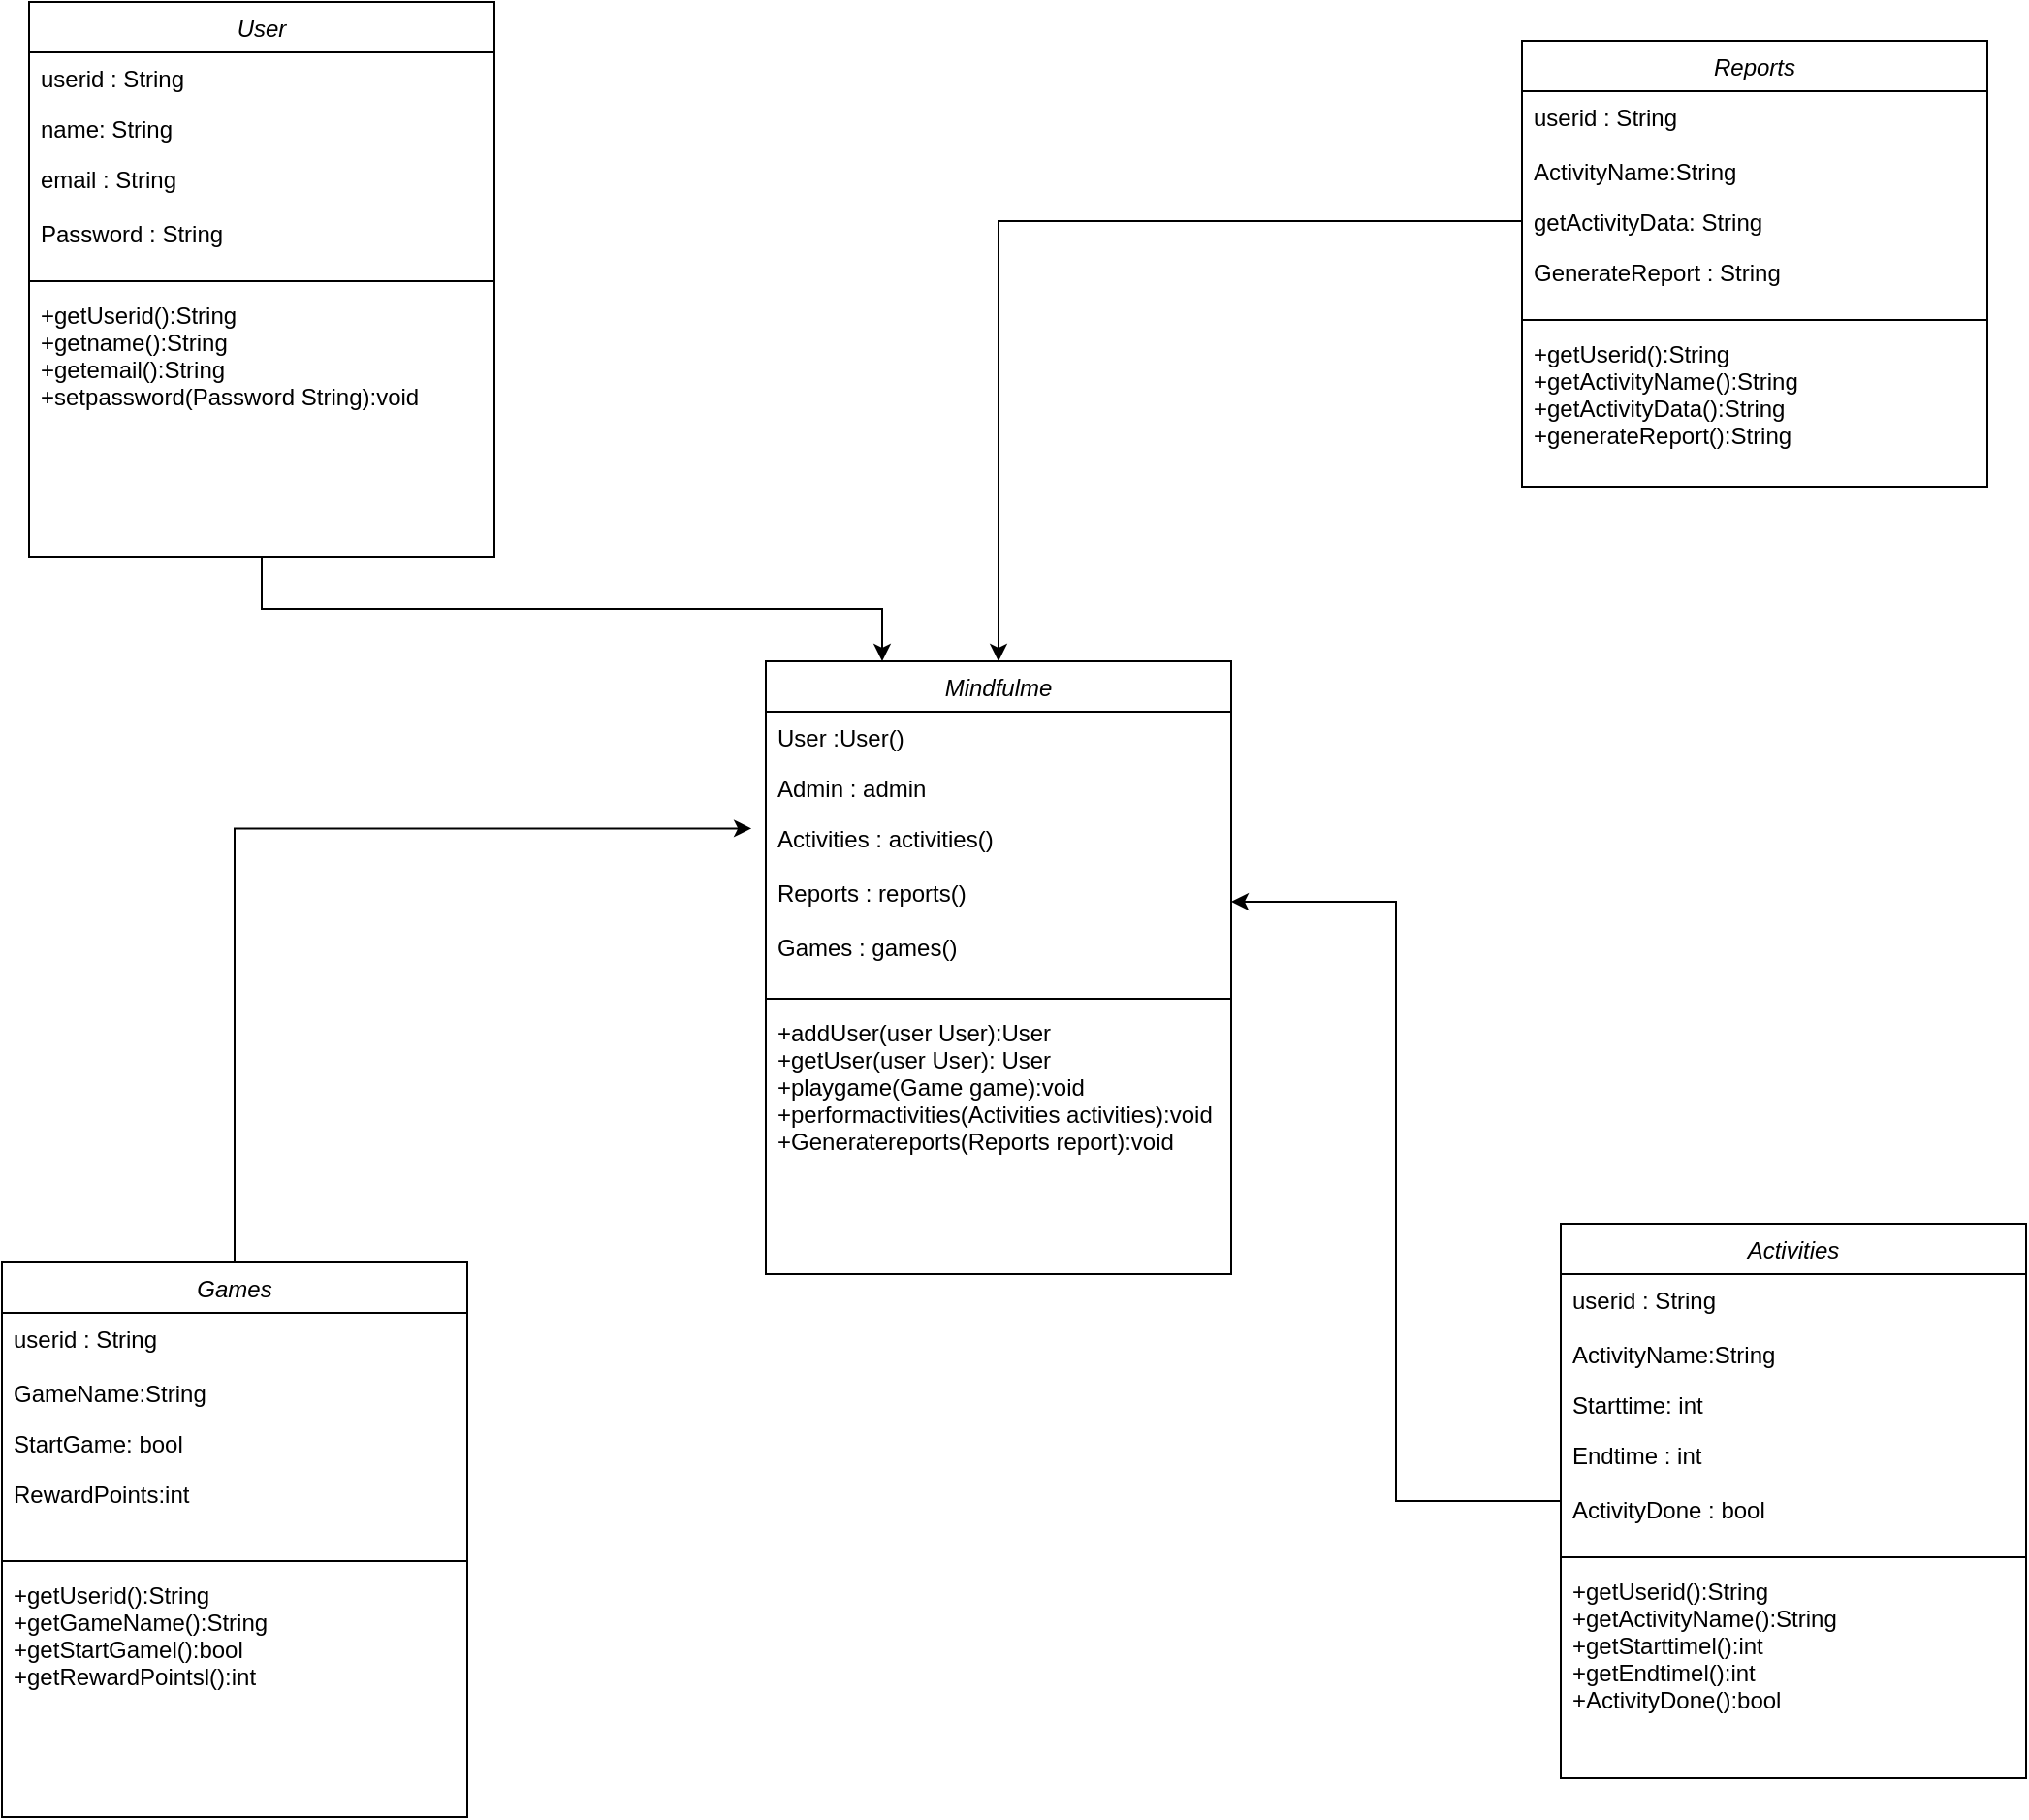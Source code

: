 <mxfile version="24.0.5" type="device">
  <diagram id="C5RBs43oDa-KdzZeNtuy" name="Page-1">
    <mxGraphModel dx="3122" dy="2133" grid="1" gridSize="10" guides="1" tooltips="1" connect="1" arrows="1" fold="1" page="1" pageScale="1" pageWidth="827" pageHeight="1169" math="0" shadow="0">
      <root>
        <mxCell id="WIyWlLk6GJQsqaUBKTNV-0" />
        <mxCell id="WIyWlLk6GJQsqaUBKTNV-1" parent="WIyWlLk6GJQsqaUBKTNV-0" />
        <mxCell id="zkfFHV4jXpPFQw0GAbJ--0" value="Mindfulme" style="swimlane;fontStyle=2;align=center;verticalAlign=top;childLayout=stackLayout;horizontal=1;startSize=26;horizontalStack=0;resizeParent=1;resizeLast=0;collapsible=1;marginBottom=0;rounded=0;shadow=0;strokeWidth=1;" parent="WIyWlLk6GJQsqaUBKTNV-1" vertex="1">
          <mxGeometry x="-140" y="170" width="240" height="316" as="geometry">
            <mxRectangle x="230" y="140" width="160" height="26" as="alternateBounds" />
          </mxGeometry>
        </mxCell>
        <mxCell id="zkfFHV4jXpPFQw0GAbJ--1" value="User :User()" style="text;align=left;verticalAlign=top;spacingLeft=4;spacingRight=4;overflow=hidden;rotatable=0;points=[[0,0.5],[1,0.5]];portConstraint=eastwest;" parent="zkfFHV4jXpPFQw0GAbJ--0" vertex="1">
          <mxGeometry y="26" width="240" height="26" as="geometry" />
        </mxCell>
        <mxCell id="zkfFHV4jXpPFQw0GAbJ--2" value="Admin : admin" style="text;align=left;verticalAlign=top;spacingLeft=4;spacingRight=4;overflow=hidden;rotatable=0;points=[[0,0.5],[1,0.5]];portConstraint=eastwest;rounded=0;shadow=0;html=0;" parent="zkfFHV4jXpPFQw0GAbJ--0" vertex="1">
          <mxGeometry y="52" width="240" height="26" as="geometry" />
        </mxCell>
        <mxCell id="zkfFHV4jXpPFQw0GAbJ--3" value="Activities : activities()&#xa;&#xa;Reports : reports()&#xa;&#xa;Games : games()" style="text;align=left;verticalAlign=top;spacingLeft=4;spacingRight=4;overflow=hidden;rotatable=0;points=[[0,0.5],[1,0.5]];portConstraint=eastwest;rounded=0;shadow=0;html=0;" parent="zkfFHV4jXpPFQw0GAbJ--0" vertex="1">
          <mxGeometry y="78" width="240" height="92" as="geometry" />
        </mxCell>
        <mxCell id="zkfFHV4jXpPFQw0GAbJ--4" value="" style="line;html=1;strokeWidth=1;align=left;verticalAlign=middle;spacingTop=-1;spacingLeft=3;spacingRight=3;rotatable=0;labelPosition=right;points=[];portConstraint=eastwest;" parent="zkfFHV4jXpPFQw0GAbJ--0" vertex="1">
          <mxGeometry y="170" width="240" height="8" as="geometry" />
        </mxCell>
        <mxCell id="zkfFHV4jXpPFQw0GAbJ--5" value="+addUser(user User):User&#xa;+getUser(user User): User&#xa;+playgame(Game game):void&#xa;+performactivities(Activities activities):void&#xa;+Generatereports(Reports report):void&#xa;" style="text;align=left;verticalAlign=top;spacingLeft=4;spacingRight=4;overflow=hidden;rotatable=0;points=[[0,0.5],[1,0.5]];portConstraint=eastwest;" parent="zkfFHV4jXpPFQw0GAbJ--0" vertex="1">
          <mxGeometry y="178" width="240" height="138" as="geometry" />
        </mxCell>
        <mxCell id="QnXUooYdUZ5uBsBrw2qe-52" style="edgeStyle=orthogonalEdgeStyle;rounded=0;orthogonalLoop=1;jettySize=auto;html=1;exitX=0.5;exitY=1;exitDx=0;exitDy=0;entryX=0.25;entryY=0;entryDx=0;entryDy=0;" edge="1" parent="WIyWlLk6GJQsqaUBKTNV-1" source="QnXUooYdUZ5uBsBrw2qe-4" target="zkfFHV4jXpPFQw0GAbJ--0">
          <mxGeometry relative="1" as="geometry" />
        </mxCell>
        <mxCell id="QnXUooYdUZ5uBsBrw2qe-4" value="User" style="swimlane;fontStyle=2;align=center;verticalAlign=top;childLayout=stackLayout;horizontal=1;startSize=26;horizontalStack=0;resizeParent=1;resizeLast=0;collapsible=1;marginBottom=0;rounded=0;shadow=0;strokeWidth=1;" vertex="1" parent="WIyWlLk6GJQsqaUBKTNV-1">
          <mxGeometry x="-520" y="-170" width="240" height="286" as="geometry">
            <mxRectangle x="230" y="140" width="160" height="26" as="alternateBounds" />
          </mxGeometry>
        </mxCell>
        <mxCell id="QnXUooYdUZ5uBsBrw2qe-5" value="userid : String" style="text;align=left;verticalAlign=top;spacingLeft=4;spacingRight=4;overflow=hidden;rotatable=0;points=[[0,0.5],[1,0.5]];portConstraint=eastwest;" vertex="1" parent="QnXUooYdUZ5uBsBrw2qe-4">
          <mxGeometry y="26" width="240" height="26" as="geometry" />
        </mxCell>
        <mxCell id="QnXUooYdUZ5uBsBrw2qe-6" value="name: String" style="text;align=left;verticalAlign=top;spacingLeft=4;spacingRight=4;overflow=hidden;rotatable=0;points=[[0,0.5],[1,0.5]];portConstraint=eastwest;rounded=0;shadow=0;html=0;" vertex="1" parent="QnXUooYdUZ5uBsBrw2qe-4">
          <mxGeometry y="52" width="240" height="26" as="geometry" />
        </mxCell>
        <mxCell id="QnXUooYdUZ5uBsBrw2qe-7" value="email : String&#xa;&#xa;Password : String&#xa;" style="text;align=left;verticalAlign=top;spacingLeft=4;spacingRight=4;overflow=hidden;rotatable=0;points=[[0,0.5],[1,0.5]];portConstraint=eastwest;rounded=0;shadow=0;html=0;" vertex="1" parent="QnXUooYdUZ5uBsBrw2qe-4">
          <mxGeometry y="78" width="240" height="62" as="geometry" />
        </mxCell>
        <mxCell id="QnXUooYdUZ5uBsBrw2qe-8" value="" style="line;html=1;strokeWidth=1;align=left;verticalAlign=middle;spacingTop=-1;spacingLeft=3;spacingRight=3;rotatable=0;labelPosition=right;points=[];portConstraint=eastwest;" vertex="1" parent="QnXUooYdUZ5uBsBrw2qe-4">
          <mxGeometry y="140" width="240" height="8" as="geometry" />
        </mxCell>
        <mxCell id="QnXUooYdUZ5uBsBrw2qe-9" value="+getUserid():String&#xa;+getname():String&#xa;+getemail():String&#xa;+setpassword(Password String):void&#xa;&#xa;&#xa;&#xa;&#xa;" style="text;align=left;verticalAlign=top;spacingLeft=4;spacingRight=4;overflow=hidden;rotatable=0;points=[[0,0.5],[1,0.5]];portConstraint=eastwest;" vertex="1" parent="QnXUooYdUZ5uBsBrw2qe-4">
          <mxGeometry y="148" width="240" height="82" as="geometry" />
        </mxCell>
        <mxCell id="QnXUooYdUZ5uBsBrw2qe-51" style="edgeStyle=orthogonalEdgeStyle;rounded=0;orthogonalLoop=1;jettySize=auto;html=1;exitX=0;exitY=0.5;exitDx=0;exitDy=0;entryX=1;entryY=0.5;entryDx=0;entryDy=0;" edge="1" parent="WIyWlLk6GJQsqaUBKTNV-1" source="QnXUooYdUZ5uBsBrw2qe-28" target="zkfFHV4jXpPFQw0GAbJ--3">
          <mxGeometry relative="1" as="geometry" />
        </mxCell>
        <mxCell id="QnXUooYdUZ5uBsBrw2qe-28" value="Activities" style="swimlane;fontStyle=2;align=center;verticalAlign=top;childLayout=stackLayout;horizontal=1;startSize=26;horizontalStack=0;resizeParent=1;resizeLast=0;collapsible=1;marginBottom=0;rounded=0;shadow=0;strokeWidth=1;" vertex="1" parent="WIyWlLk6GJQsqaUBKTNV-1">
          <mxGeometry x="270" y="460" width="240" height="286" as="geometry">
            <mxRectangle x="230" y="140" width="160" height="26" as="alternateBounds" />
          </mxGeometry>
        </mxCell>
        <mxCell id="QnXUooYdUZ5uBsBrw2qe-29" value="userid : String&#xa;&#xa;ActivityName:String&#xa;" style="text;align=left;verticalAlign=top;spacingLeft=4;spacingRight=4;overflow=hidden;rotatable=0;points=[[0,0.5],[1,0.5]];portConstraint=eastwest;" vertex="1" parent="QnXUooYdUZ5uBsBrw2qe-28">
          <mxGeometry y="26" width="240" height="54" as="geometry" />
        </mxCell>
        <mxCell id="QnXUooYdUZ5uBsBrw2qe-30" value="Starttime: int" style="text;align=left;verticalAlign=top;spacingLeft=4;spacingRight=4;overflow=hidden;rotatable=0;points=[[0,0.5],[1,0.5]];portConstraint=eastwest;rounded=0;shadow=0;html=0;" vertex="1" parent="QnXUooYdUZ5uBsBrw2qe-28">
          <mxGeometry y="80" width="240" height="26" as="geometry" />
        </mxCell>
        <mxCell id="QnXUooYdUZ5uBsBrw2qe-31" value="Endtime : int&#xa;&#xa;ActivityDone : bool&#xa;" style="text;align=left;verticalAlign=top;spacingLeft=4;spacingRight=4;overflow=hidden;rotatable=0;points=[[0,0.5],[1,0.5]];portConstraint=eastwest;rounded=0;shadow=0;html=0;" vertex="1" parent="QnXUooYdUZ5uBsBrw2qe-28">
          <mxGeometry y="106" width="240" height="62" as="geometry" />
        </mxCell>
        <mxCell id="QnXUooYdUZ5uBsBrw2qe-32" value="" style="line;html=1;strokeWidth=1;align=left;verticalAlign=middle;spacingTop=-1;spacingLeft=3;spacingRight=3;rotatable=0;labelPosition=right;points=[];portConstraint=eastwest;" vertex="1" parent="QnXUooYdUZ5uBsBrw2qe-28">
          <mxGeometry y="168" width="240" height="8" as="geometry" />
        </mxCell>
        <mxCell id="QnXUooYdUZ5uBsBrw2qe-33" value="+getUserid():String&#xa;+getActivityName():String&#xa;+getStarttimel():int&#xa;+getEndtimel():int&#xa;+ActivityDone():bool&#xa;&#xa;&#xa;&#xa;&#xa;" style="text;align=left;verticalAlign=top;spacingLeft=4;spacingRight=4;overflow=hidden;rotatable=0;points=[[0,0.5],[1,0.5]];portConstraint=eastwest;" vertex="1" parent="QnXUooYdUZ5uBsBrw2qe-28">
          <mxGeometry y="176" width="240" height="82" as="geometry" />
        </mxCell>
        <mxCell id="QnXUooYdUZ5uBsBrw2qe-34" value="Reports" style="swimlane;fontStyle=2;align=center;verticalAlign=top;childLayout=stackLayout;horizontal=1;startSize=26;horizontalStack=0;resizeParent=1;resizeLast=0;collapsible=1;marginBottom=0;rounded=0;shadow=0;strokeWidth=1;" vertex="1" parent="WIyWlLk6GJQsqaUBKTNV-1">
          <mxGeometry x="250" y="-150" width="240" height="230" as="geometry">
            <mxRectangle x="230" y="140" width="160" height="26" as="alternateBounds" />
          </mxGeometry>
        </mxCell>
        <mxCell id="QnXUooYdUZ5uBsBrw2qe-35" value="userid : String&#xa;&#xa;ActivityName:String&#xa;" style="text;align=left;verticalAlign=top;spacingLeft=4;spacingRight=4;overflow=hidden;rotatable=0;points=[[0,0.5],[1,0.5]];portConstraint=eastwest;" vertex="1" parent="QnXUooYdUZ5uBsBrw2qe-34">
          <mxGeometry y="26" width="240" height="54" as="geometry" />
        </mxCell>
        <mxCell id="QnXUooYdUZ5uBsBrw2qe-36" value="getActivityData: String" style="text;align=left;verticalAlign=top;spacingLeft=4;spacingRight=4;overflow=hidden;rotatable=0;points=[[0,0.5],[1,0.5]];portConstraint=eastwest;rounded=0;shadow=0;html=0;" vertex="1" parent="QnXUooYdUZ5uBsBrw2qe-34">
          <mxGeometry y="80" width="240" height="26" as="geometry" />
        </mxCell>
        <mxCell id="QnXUooYdUZ5uBsBrw2qe-37" value="GenerateReport : String&#xa;&#xa;&#xa;" style="text;align=left;verticalAlign=top;spacingLeft=4;spacingRight=4;overflow=hidden;rotatable=0;points=[[0,0.5],[1,0.5]];portConstraint=eastwest;rounded=0;shadow=0;html=0;" vertex="1" parent="QnXUooYdUZ5uBsBrw2qe-34">
          <mxGeometry y="106" width="240" height="34" as="geometry" />
        </mxCell>
        <mxCell id="QnXUooYdUZ5uBsBrw2qe-38" value="" style="line;html=1;strokeWidth=1;align=left;verticalAlign=middle;spacingTop=-1;spacingLeft=3;spacingRight=3;rotatable=0;labelPosition=right;points=[];portConstraint=eastwest;" vertex="1" parent="QnXUooYdUZ5uBsBrw2qe-34">
          <mxGeometry y="140" width="240" height="8" as="geometry" />
        </mxCell>
        <mxCell id="QnXUooYdUZ5uBsBrw2qe-39" value="+getUserid():String&#xa;+getActivityName():String&#xa;+getActivityData():String&#xa;+generateReport():String&#xa;&#xa;&#xa;&#xa;&#xa;" style="text;align=left;verticalAlign=top;spacingLeft=4;spacingRight=4;overflow=hidden;rotatable=0;points=[[0,0.5],[1,0.5]];portConstraint=eastwest;" vertex="1" parent="QnXUooYdUZ5uBsBrw2qe-34">
          <mxGeometry y="148" width="240" height="82" as="geometry" />
        </mxCell>
        <mxCell id="QnXUooYdUZ5uBsBrw2qe-40" value="Games" style="swimlane;fontStyle=2;align=center;verticalAlign=top;childLayout=stackLayout;horizontal=1;startSize=26;horizontalStack=0;resizeParent=1;resizeLast=0;collapsible=1;marginBottom=0;rounded=0;shadow=0;strokeWidth=1;" vertex="1" parent="WIyWlLk6GJQsqaUBKTNV-1">
          <mxGeometry x="-534" y="480" width="240" height="286" as="geometry">
            <mxRectangle x="230" y="140" width="160" height="26" as="alternateBounds" />
          </mxGeometry>
        </mxCell>
        <mxCell id="QnXUooYdUZ5uBsBrw2qe-41" value="userid : String&#xa;&#xa;GameName:String&#xa;" style="text;align=left;verticalAlign=top;spacingLeft=4;spacingRight=4;overflow=hidden;rotatable=0;points=[[0,0.5],[1,0.5]];portConstraint=eastwest;" vertex="1" parent="QnXUooYdUZ5uBsBrw2qe-40">
          <mxGeometry y="26" width="240" height="54" as="geometry" />
        </mxCell>
        <mxCell id="QnXUooYdUZ5uBsBrw2qe-42" value="StartGame: bool" style="text;align=left;verticalAlign=top;spacingLeft=4;spacingRight=4;overflow=hidden;rotatable=0;points=[[0,0.5],[1,0.5]];portConstraint=eastwest;rounded=0;shadow=0;html=0;" vertex="1" parent="QnXUooYdUZ5uBsBrw2qe-40">
          <mxGeometry y="80" width="240" height="26" as="geometry" />
        </mxCell>
        <mxCell id="QnXUooYdUZ5uBsBrw2qe-43" value="RewardPoints:int&#xa;" style="text;align=left;verticalAlign=top;spacingLeft=4;spacingRight=4;overflow=hidden;rotatable=0;points=[[0,0.5],[1,0.5]];portConstraint=eastwest;rounded=0;shadow=0;html=0;" vertex="1" parent="QnXUooYdUZ5uBsBrw2qe-40">
          <mxGeometry y="106" width="240" height="44" as="geometry" />
        </mxCell>
        <mxCell id="QnXUooYdUZ5uBsBrw2qe-44" value="" style="line;html=1;strokeWidth=1;align=left;verticalAlign=middle;spacingTop=-1;spacingLeft=3;spacingRight=3;rotatable=0;labelPosition=right;points=[];portConstraint=eastwest;" vertex="1" parent="QnXUooYdUZ5uBsBrw2qe-40">
          <mxGeometry y="150" width="240" height="8" as="geometry" />
        </mxCell>
        <mxCell id="QnXUooYdUZ5uBsBrw2qe-45" value="+getUserid():String&#xa;+getGameName():String&#xa;+getStartGamel():bool&#xa;+getRewardPointsl():int&#xa;&#xa;&#xa;&#xa;" style="text;align=left;verticalAlign=top;spacingLeft=4;spacingRight=4;overflow=hidden;rotatable=0;points=[[0,0.5],[1,0.5]];portConstraint=eastwest;" vertex="1" parent="QnXUooYdUZ5uBsBrw2qe-40">
          <mxGeometry y="158" width="240" height="82" as="geometry" />
        </mxCell>
        <mxCell id="QnXUooYdUZ5uBsBrw2qe-49" style="edgeStyle=orthogonalEdgeStyle;rounded=0;orthogonalLoop=1;jettySize=auto;html=1;exitX=0.5;exitY=0;exitDx=0;exitDy=0;entryX=-0.031;entryY=0.089;entryDx=0;entryDy=0;entryPerimeter=0;" edge="1" parent="WIyWlLk6GJQsqaUBKTNV-1" source="QnXUooYdUZ5uBsBrw2qe-40" target="zkfFHV4jXpPFQw0GAbJ--3">
          <mxGeometry relative="1" as="geometry" />
        </mxCell>
        <mxCell id="QnXUooYdUZ5uBsBrw2qe-50" style="edgeStyle=orthogonalEdgeStyle;rounded=0;orthogonalLoop=1;jettySize=auto;html=1;exitX=0;exitY=0.5;exitDx=0;exitDy=0;entryX=0.5;entryY=0;entryDx=0;entryDy=0;" edge="1" parent="WIyWlLk6GJQsqaUBKTNV-1" source="QnXUooYdUZ5uBsBrw2qe-36" target="zkfFHV4jXpPFQw0GAbJ--0">
          <mxGeometry relative="1" as="geometry" />
        </mxCell>
      </root>
    </mxGraphModel>
  </diagram>
</mxfile>
